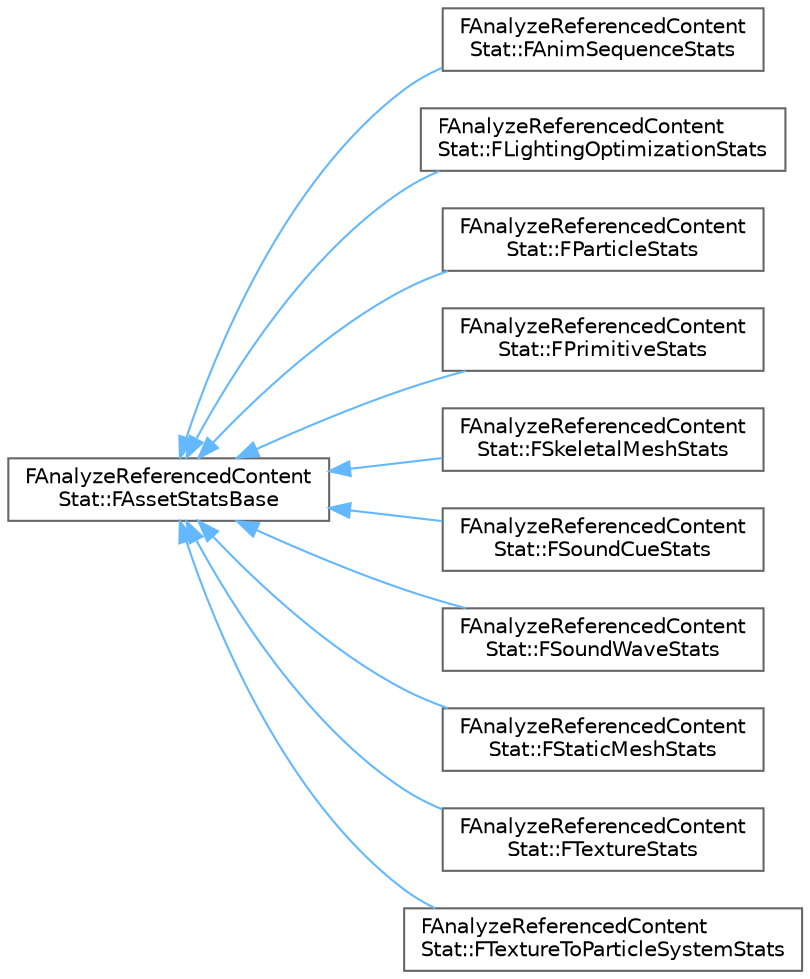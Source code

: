 digraph "Graphical Class Hierarchy"
{
 // INTERACTIVE_SVG=YES
 // LATEX_PDF_SIZE
  bgcolor="transparent";
  edge [fontname=Helvetica,fontsize=10,labelfontname=Helvetica,labelfontsize=10];
  node [fontname=Helvetica,fontsize=10,shape=box,height=0.2,width=0.4];
  rankdir="LR";
  Node0 [id="Node000000",label="FAnalyzeReferencedContent\lStat::FAssetStatsBase",height=0.2,width=0.4,color="grey40", fillcolor="white", style="filled",URL="$d7/dff/structFAnalyzeReferencedContentStat_1_1FAssetStatsBase.html",tooltip=" "];
  Node0 -> Node1 [id="edge3006_Node000000_Node000001",dir="back",color="steelblue1",style="solid",tooltip=" "];
  Node1 [id="Node000001",label="FAnalyzeReferencedContent\lStat::FAnimSequenceStats",height=0.2,width=0.4,color="grey40", fillcolor="white", style="filled",URL="$d5/dcc/structFAnalyzeReferencedContentStat_1_1FAnimSequenceStats.html",tooltip=" "];
  Node0 -> Node2 [id="edge3007_Node000000_Node000002",dir="back",color="steelblue1",style="solid",tooltip=" "];
  Node2 [id="Node000002",label="FAnalyzeReferencedContent\lStat::FLightingOptimizationStats",height=0.2,width=0.4,color="grey40", fillcolor="white", style="filled",URL="$dc/dc4/structFAnalyzeReferencedContentStat_1_1FLightingOptimizationStats.html",tooltip=" "];
  Node0 -> Node3 [id="edge3008_Node000000_Node000003",dir="back",color="steelblue1",style="solid",tooltip=" "];
  Node3 [id="Node000003",label="FAnalyzeReferencedContent\lStat::FParticleStats",height=0.2,width=0.4,color="grey40", fillcolor="white", style="filled",URL="$dc/d0e/structFAnalyzeReferencedContentStat_1_1FParticleStats.html",tooltip="Encapsulates gathered stats for a particular UParticleSystem object."];
  Node0 -> Node4 [id="edge3009_Node000000_Node000004",dir="back",color="steelblue1",style="solid",tooltip=" "];
  Node4 [id="Node000004",label="FAnalyzeReferencedContent\lStat::FPrimitiveStats",height=0.2,width=0.4,color="grey40", fillcolor="white", style="filled",URL="$de/d0c/structFAnalyzeReferencedContentStat_1_1FPrimitiveStats.html",tooltip="Encapsulates gathered stats for a particular UModelComponent, UTerrainComponent object."];
  Node0 -> Node5 [id="edge3010_Node000000_Node000005",dir="back",color="steelblue1",style="solid",tooltip=" "];
  Node5 [id="Node000005",label="FAnalyzeReferencedContent\lStat::FSkeletalMeshStats",height=0.2,width=0.4,color="grey40", fillcolor="white", style="filled",URL="$d5/d94/structFAnalyzeReferencedContentStat_1_1FSkeletalMeshStats.html",tooltip="Encapsulates gathered stats for a particular USkeletalMesh object."];
  Node0 -> Node6 [id="edge3011_Node000000_Node000006",dir="back",color="steelblue1",style="solid",tooltip=" "];
  Node6 [id="Node000006",label="FAnalyzeReferencedContent\lStat::FSoundCueStats",height=0.2,width=0.4,color="grey40", fillcolor="white", style="filled",URL="$d0/d46/structFAnalyzeReferencedContentStat_1_1FSoundCueStats.html",tooltip="Encapsulates gathered stats for a particular USoundCue object."];
  Node0 -> Node7 [id="edge3012_Node000000_Node000007",dir="back",color="steelblue1",style="solid",tooltip=" "];
  Node7 [id="Node000007",label="FAnalyzeReferencedContent\lStat::FSoundWaveStats",height=0.2,width=0.4,color="grey40", fillcolor="white", style="filled",URL="$dc/d11/structFAnalyzeReferencedContentStat_1_1FSoundWaveStats.html",tooltip="Encapsulates gathered stats for a particular USoundCue object."];
  Node0 -> Node8 [id="edge3013_Node000000_Node000008",dir="back",color="steelblue1",style="solid",tooltip=" "];
  Node8 [id="Node000008",label="FAnalyzeReferencedContent\lStat::FStaticMeshStats",height=0.2,width=0.4,color="grey40", fillcolor="white", style="filled",URL="$d4/d27/structFAnalyzeReferencedContentStat_1_1FStaticMeshStats.html",tooltip="Encapsulates gathered stats for a particular UStaticMesh object."];
  Node0 -> Node9 [id="edge3014_Node000000_Node000009",dir="back",color="steelblue1",style="solid",tooltip=" "];
  Node9 [id="Node000009",label="FAnalyzeReferencedContent\lStat::FTextureStats",height=0.2,width=0.4,color="grey40", fillcolor="white", style="filled",URL="$d4/d9e/structFAnalyzeReferencedContentStat_1_1FTextureStats.html",tooltip="Encapsulates gathered stats for a particular UTexture object."];
  Node0 -> Node10 [id="edge3015_Node000000_Node000010",dir="back",color="steelblue1",style="solid",tooltip=" "];
  Node10 [id="Node000010",label="FAnalyzeReferencedContent\lStat::FTextureToParticleSystemStats",height=0.2,width=0.4,color="grey40", fillcolor="white", style="filled",URL="$d8/d18/structFAnalyzeReferencedContentStat_1_1FTextureToParticleSystemStats.html",tooltip="Encapsulates gathered textures-->particle systems information for all particle systems."];
}
